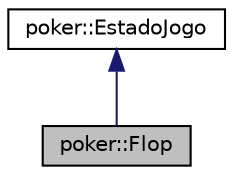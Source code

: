 digraph "poker::Flop"
{
  edge [fontname="Helvetica",fontsize="10",labelfontname="Helvetica",labelfontsize="10"];
  node [fontname="Helvetica",fontsize="10",shape=record];
  Node0 [label="poker::Flop",height=0.2,width=0.4,color="black", fillcolor="grey75", style="filled", fontcolor="black"];
  Node1 -> Node0 [dir="back",color="midnightblue",fontsize="10",style="solid",fontname="Helvetica"];
  Node1 [label="poker::EstadoJogo",height=0.2,width=0.4,color="black", fillcolor="white", style="filled",URL="$classpoker_1_1EstadoJogo.html"];
}
